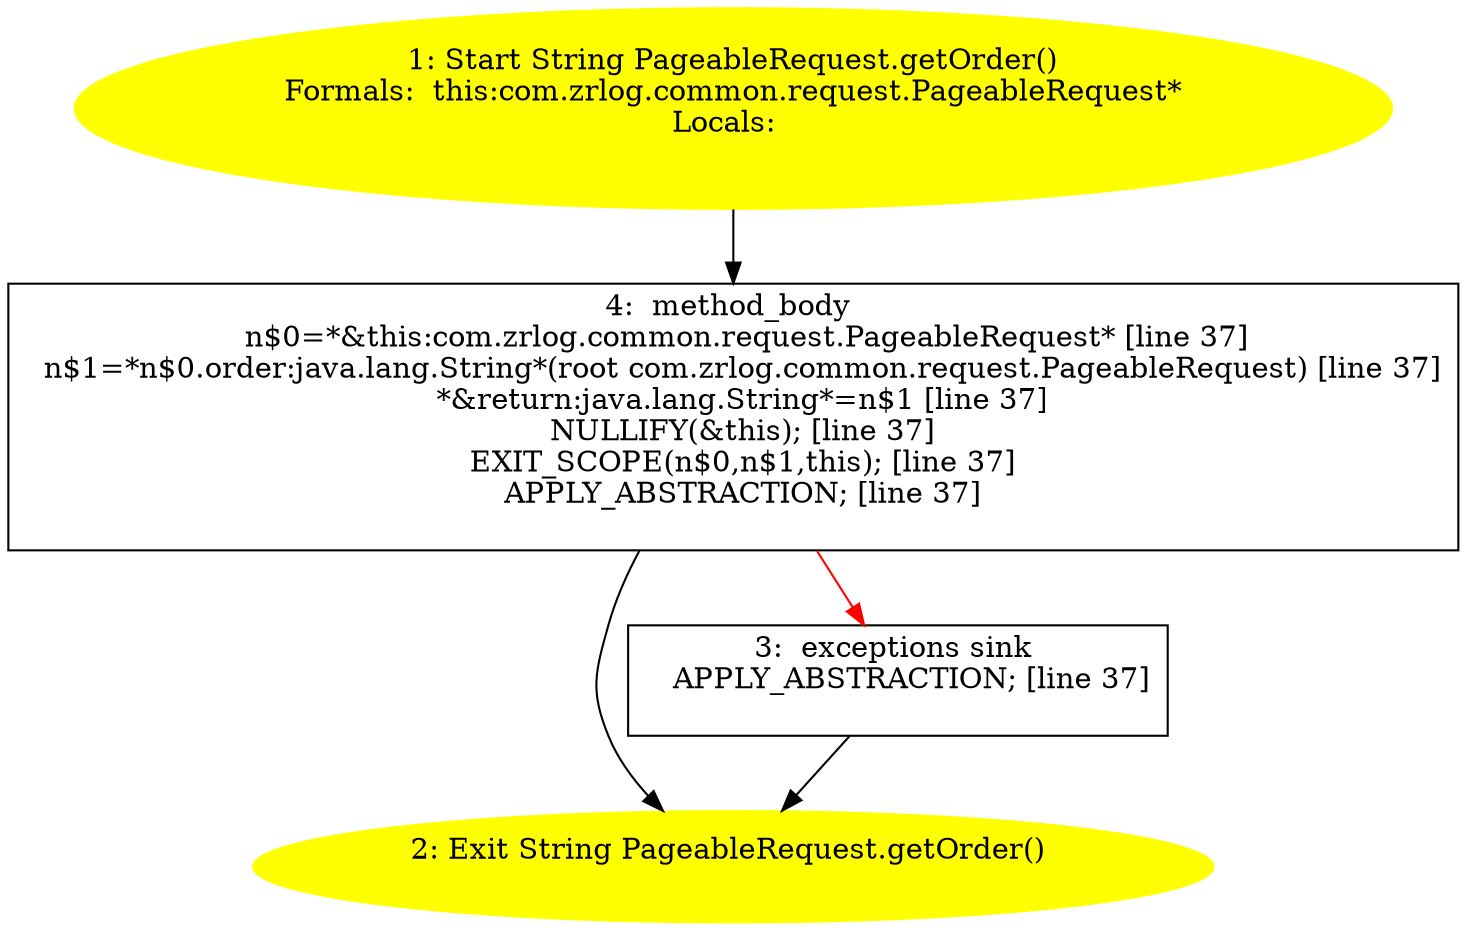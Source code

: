 /* @generated */
digraph cfg {
"com.zrlog.common.request.PageableRequest.getOrder():java.lang.String.37ed05dfd8e404e0823d5776dff8c0b8_1" [label="1: Start String PageableRequest.getOrder()\nFormals:  this:com.zrlog.common.request.PageableRequest*\nLocals:  \n  " color=yellow style=filled]
	

	 "com.zrlog.common.request.PageableRequest.getOrder():java.lang.String.37ed05dfd8e404e0823d5776dff8c0b8_1" -> "com.zrlog.common.request.PageableRequest.getOrder():java.lang.String.37ed05dfd8e404e0823d5776dff8c0b8_4" ;
"com.zrlog.common.request.PageableRequest.getOrder():java.lang.String.37ed05dfd8e404e0823d5776dff8c0b8_2" [label="2: Exit String PageableRequest.getOrder() \n  " color=yellow style=filled]
	

"com.zrlog.common.request.PageableRequest.getOrder():java.lang.String.37ed05dfd8e404e0823d5776dff8c0b8_3" [label="3:  exceptions sink \n   APPLY_ABSTRACTION; [line 37]\n " shape="box"]
	

	 "com.zrlog.common.request.PageableRequest.getOrder():java.lang.String.37ed05dfd8e404e0823d5776dff8c0b8_3" -> "com.zrlog.common.request.PageableRequest.getOrder():java.lang.String.37ed05dfd8e404e0823d5776dff8c0b8_2" ;
"com.zrlog.common.request.PageableRequest.getOrder():java.lang.String.37ed05dfd8e404e0823d5776dff8c0b8_4" [label="4:  method_body \n   n$0=*&this:com.zrlog.common.request.PageableRequest* [line 37]\n  n$1=*n$0.order:java.lang.String*(root com.zrlog.common.request.PageableRequest) [line 37]\n  *&return:java.lang.String*=n$1 [line 37]\n  NULLIFY(&this); [line 37]\n  EXIT_SCOPE(n$0,n$1,this); [line 37]\n  APPLY_ABSTRACTION; [line 37]\n " shape="box"]
	

	 "com.zrlog.common.request.PageableRequest.getOrder():java.lang.String.37ed05dfd8e404e0823d5776dff8c0b8_4" -> "com.zrlog.common.request.PageableRequest.getOrder():java.lang.String.37ed05dfd8e404e0823d5776dff8c0b8_2" ;
	 "com.zrlog.common.request.PageableRequest.getOrder():java.lang.String.37ed05dfd8e404e0823d5776dff8c0b8_4" -> "com.zrlog.common.request.PageableRequest.getOrder():java.lang.String.37ed05dfd8e404e0823d5776dff8c0b8_3" [color="red" ];
}
